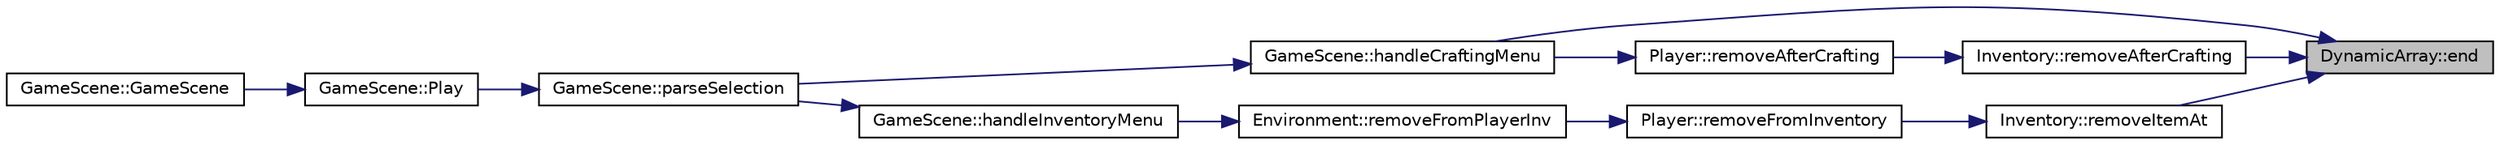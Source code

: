 digraph "DynamicArray::end"
{
 // LATEX_PDF_SIZE
  edge [fontname="Helvetica",fontsize="10",labelfontname="Helvetica",labelfontsize="10"];
  node [fontname="Helvetica",fontsize="10",shape=record];
  rankdir="RL";
  Node1 [label="DynamicArray::end",height=0.2,width=0.4,color="black", fillcolor="grey75", style="filled", fontcolor="black",tooltip="Επιστρέφει iterator του τελευταίου αντικειμένου"];
  Node1 -> Node2 [dir="back",color="midnightblue",fontsize="10",style="solid"];
  Node2 [label="GameScene::handleCraftingMenu",height=0.2,width=0.4,color="black", fillcolor="white", style="filled",URL="$class_game_scene.html#a5a705416850fcad2ddb4fb62dd9a9f56",tooltip=" "];
  Node2 -> Node3 [dir="back",color="midnightblue",fontsize="10",style="solid"];
  Node3 [label="GameScene::parseSelection",height=0.2,width=0.4,color="black", fillcolor="white", style="filled",URL="$class_game_scene.html#aa78f7f563f8faa2e7e77de0f89cce05a",tooltip=" "];
  Node3 -> Node4 [dir="back",color="midnightblue",fontsize="10",style="solid"];
  Node4 [label="GameScene::Play",height=0.2,width=0.4,color="black", fillcolor="white", style="filled",URL="$class_game_scene.html#aa686e382acd281b9880377323fb283ac",tooltip=" "];
  Node4 -> Node5 [dir="back",color="midnightblue",fontsize="10",style="solid"];
  Node5 [label="GameScene::GameScene",height=0.2,width=0.4,color="black", fillcolor="white", style="filled",URL="$class_game_scene.html#ac53cc300c8896048c0e21c67e49681b9",tooltip=" "];
  Node1 -> Node6 [dir="back",color="midnightblue",fontsize="10",style="solid"];
  Node6 [label="Inventory::removeAfterCrafting",height=0.2,width=0.4,color="black", fillcolor="white", style="filled",URL="$class_inventory.html#aa6ce5529708fd37337b6c79609bdf5ab",tooltip=" "];
  Node6 -> Node7 [dir="back",color="midnightblue",fontsize="10",style="solid"];
  Node7 [label="Player::removeAfterCrafting",height=0.2,width=0.4,color="black", fillcolor="white", style="filled",URL="$class_player.html#a84630cc68f9e49f4091ea50091177ee2",tooltip=" "];
  Node7 -> Node2 [dir="back",color="midnightblue",fontsize="10",style="solid"];
  Node1 -> Node8 [dir="back",color="midnightblue",fontsize="10",style="solid"];
  Node8 [label="Inventory::removeItemAt",height=0.2,width=0.4,color="black", fillcolor="white", style="filled",URL="$class_inventory.html#adccac17ed2cd598a00504e308360054b",tooltip=" "];
  Node8 -> Node9 [dir="back",color="midnightblue",fontsize="10",style="solid"];
  Node9 [label="Player::removeFromInventory",height=0.2,width=0.4,color="black", fillcolor="white", style="filled",URL="$class_player.html#a679159353f050d299474d92cc3b68284",tooltip=" "];
  Node9 -> Node10 [dir="back",color="midnightblue",fontsize="10",style="solid"];
  Node10 [label="Environment::removeFromPlayerInv",height=0.2,width=0.4,color="black", fillcolor="white", style="filled",URL="$class_environment.html#a4bddebddcfafc4402b6c641d2ede5b56",tooltip=" "];
  Node10 -> Node11 [dir="back",color="midnightblue",fontsize="10",style="solid"];
  Node11 [label="GameScene::handleInventoryMenu",height=0.2,width=0.4,color="black", fillcolor="white", style="filled",URL="$class_game_scene.html#a5d79ef87eefddd4437a24409feedf400",tooltip=" "];
  Node11 -> Node3 [dir="back",color="midnightblue",fontsize="10",style="solid"];
}
